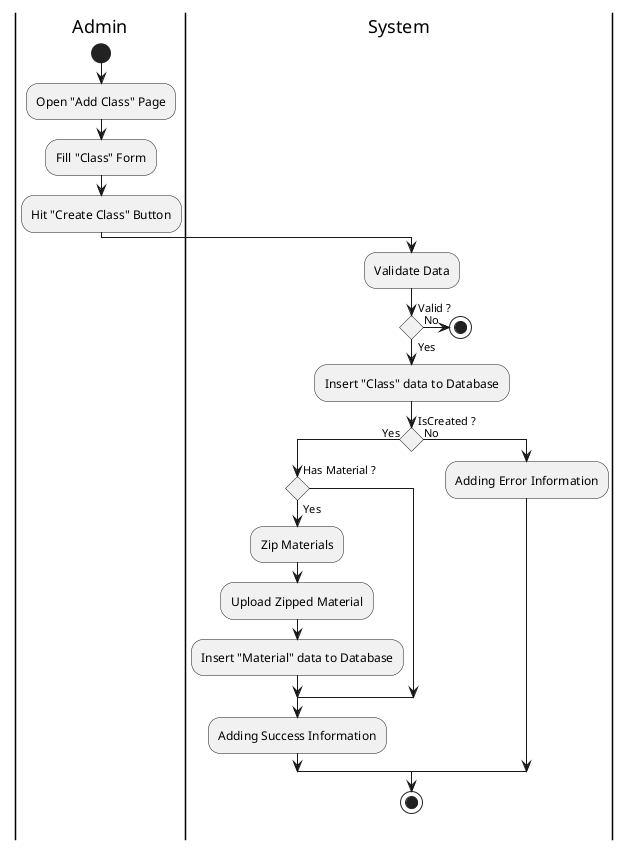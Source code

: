 @startuml CreateClass

skinparam ConditionEndStyle hline
skinparam conditionStyle diamond
skinparam Monochrome true
skinparam Shadowing false

|Admin|
start
:Open "Add Class" Page;
:Fill "Class" Form;
:Hit "Create Class" Button;

|System|
:Validate Data;
if (Valid ?) then (Yes)
    :Insert "Class" data to Database;
    if (IsCreated ?) then (Yes)
        if (Has Material ?) then (Yes)
            :Zip Materials;
            :Upload Zipped Material;
            :Insert "Material" data to Database;
        endif
        :Adding Success Information;
    else (No)
        :Adding Error Information;
    endif
    stop
else (No)
    stop
endif

@enduml